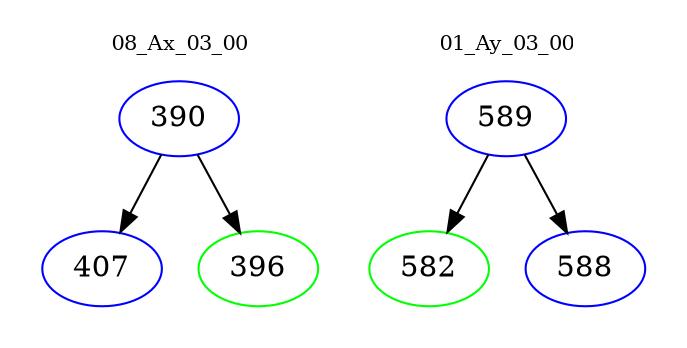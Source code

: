 digraph{
subgraph cluster_0 {
color = white
label = "08_Ax_03_00";
fontsize=10;
T0_390 [label="390", color="blue"]
T0_390 -> T0_407 [color="black"]
T0_407 [label="407", color="blue"]
T0_390 -> T0_396 [color="black"]
T0_396 [label="396", color="green"]
}
subgraph cluster_1 {
color = white
label = "01_Ay_03_00";
fontsize=10;
T1_589 [label="589", color="blue"]
T1_589 -> T1_582 [color="black"]
T1_582 [label="582", color="green"]
T1_589 -> T1_588 [color="black"]
T1_588 [label="588", color="blue"]
}
}
